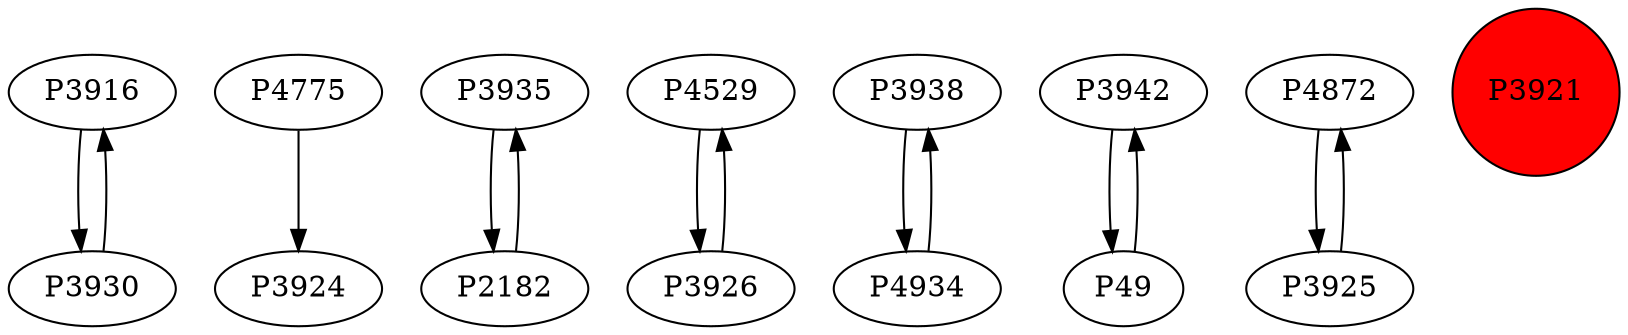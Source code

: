 digraph {
	P3916 -> P3930
	P4775 -> P3924
	P3935 -> P2182
	P4529 -> P3926
	P3938 -> P4934
	P3942 -> P49
	P4934 -> P3938
	P4872 -> P3925
	P49 -> P3942
	P3930 -> P3916
	P3925 -> P4872
	P2182 -> P3935
	P3926 -> P4529
	P3921 [shape=circle]
	P3921 [style=filled]
	P3921 [fillcolor=red]
}